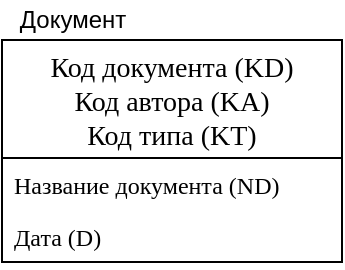 <mxfile version="12.3.9" type="device" pages="1"><diagram id="xth7INtLcWOTmx3cm4a8" name="Page-1"><mxGraphModel dx="828" dy="483" grid="1" gridSize="10" guides="1" tooltips="1" connect="1" arrows="1" fold="1" page="1" pageScale="1" pageWidth="827" pageHeight="1169" math="0" shadow="0"><root><mxCell id="0"/><mxCell id="1" parent="0"/><mxCell id="9-6x-dp6W683IOFdTs2u-6" value="Код документа (KD)&#10;Код автора (KA)&#10;Код типа (KT)" style="swimlane;fontStyle=0;childLayout=stackLayout;horizontal=1;startSize=59;fillColor=none;horizontalStack=0;resizeParent=1;resizeParentMax=0;resizeLast=0;collapsible=1;marginBottom=0;swimlaneFillColor=#ffffff;align=center;fontSize=14;fontFamily=Times New Roman;" vertex="1" parent="1"><mxGeometry x="280" y="280" width="170" height="111" as="geometry"/></mxCell><mxCell id="9-6x-dp6W683IOFdTs2u-7" value="Название документа (ND)" style="text;strokeColor=none;fillColor=none;spacingLeft=4;spacingRight=4;overflow=hidden;rotatable=0;points=[[0,0.5],[1,0.5]];portConstraint=eastwest;fontSize=12;fontFamily=Times New Roman;" vertex="1" parent="9-6x-dp6W683IOFdTs2u-6"><mxGeometry y="59" width="170" height="26" as="geometry"/></mxCell><mxCell id="9-6x-dp6W683IOFdTs2u-8" value="Дата (D)" style="text;strokeColor=none;fillColor=none;spacingLeft=4;spacingRight=4;overflow=hidden;rotatable=0;points=[[0,0.5],[1,0.5]];portConstraint=eastwest;fontSize=12;fontFamily=Times New Roman;" vertex="1" parent="9-6x-dp6W683IOFdTs2u-6"><mxGeometry y="85" width="170" height="26" as="geometry"/></mxCell><mxCell id="9-6x-dp6W683IOFdTs2u-10" value="Документ" style="text;html=1;align=center;verticalAlign=middle;resizable=0;points=[];;autosize=1;" vertex="1" parent="1"><mxGeometry x="280" y="260" width="70" height="20" as="geometry"/></mxCell></root></mxGraphModel></diagram></mxfile>